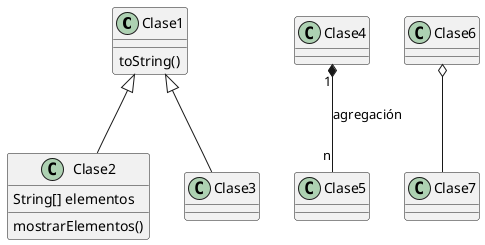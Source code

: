 @startuml
class Clase1{

 
      toString()
    }

    class Clase2 {
      String[] elementos
      mostrarElementos()
    }

    Clase1 <|-- Clase2
    Clase1 <|-- Clase3

    Clase4 "1" *-- "n" Clase5 :agregación
    Clase6 o-- Clase7
@enduml